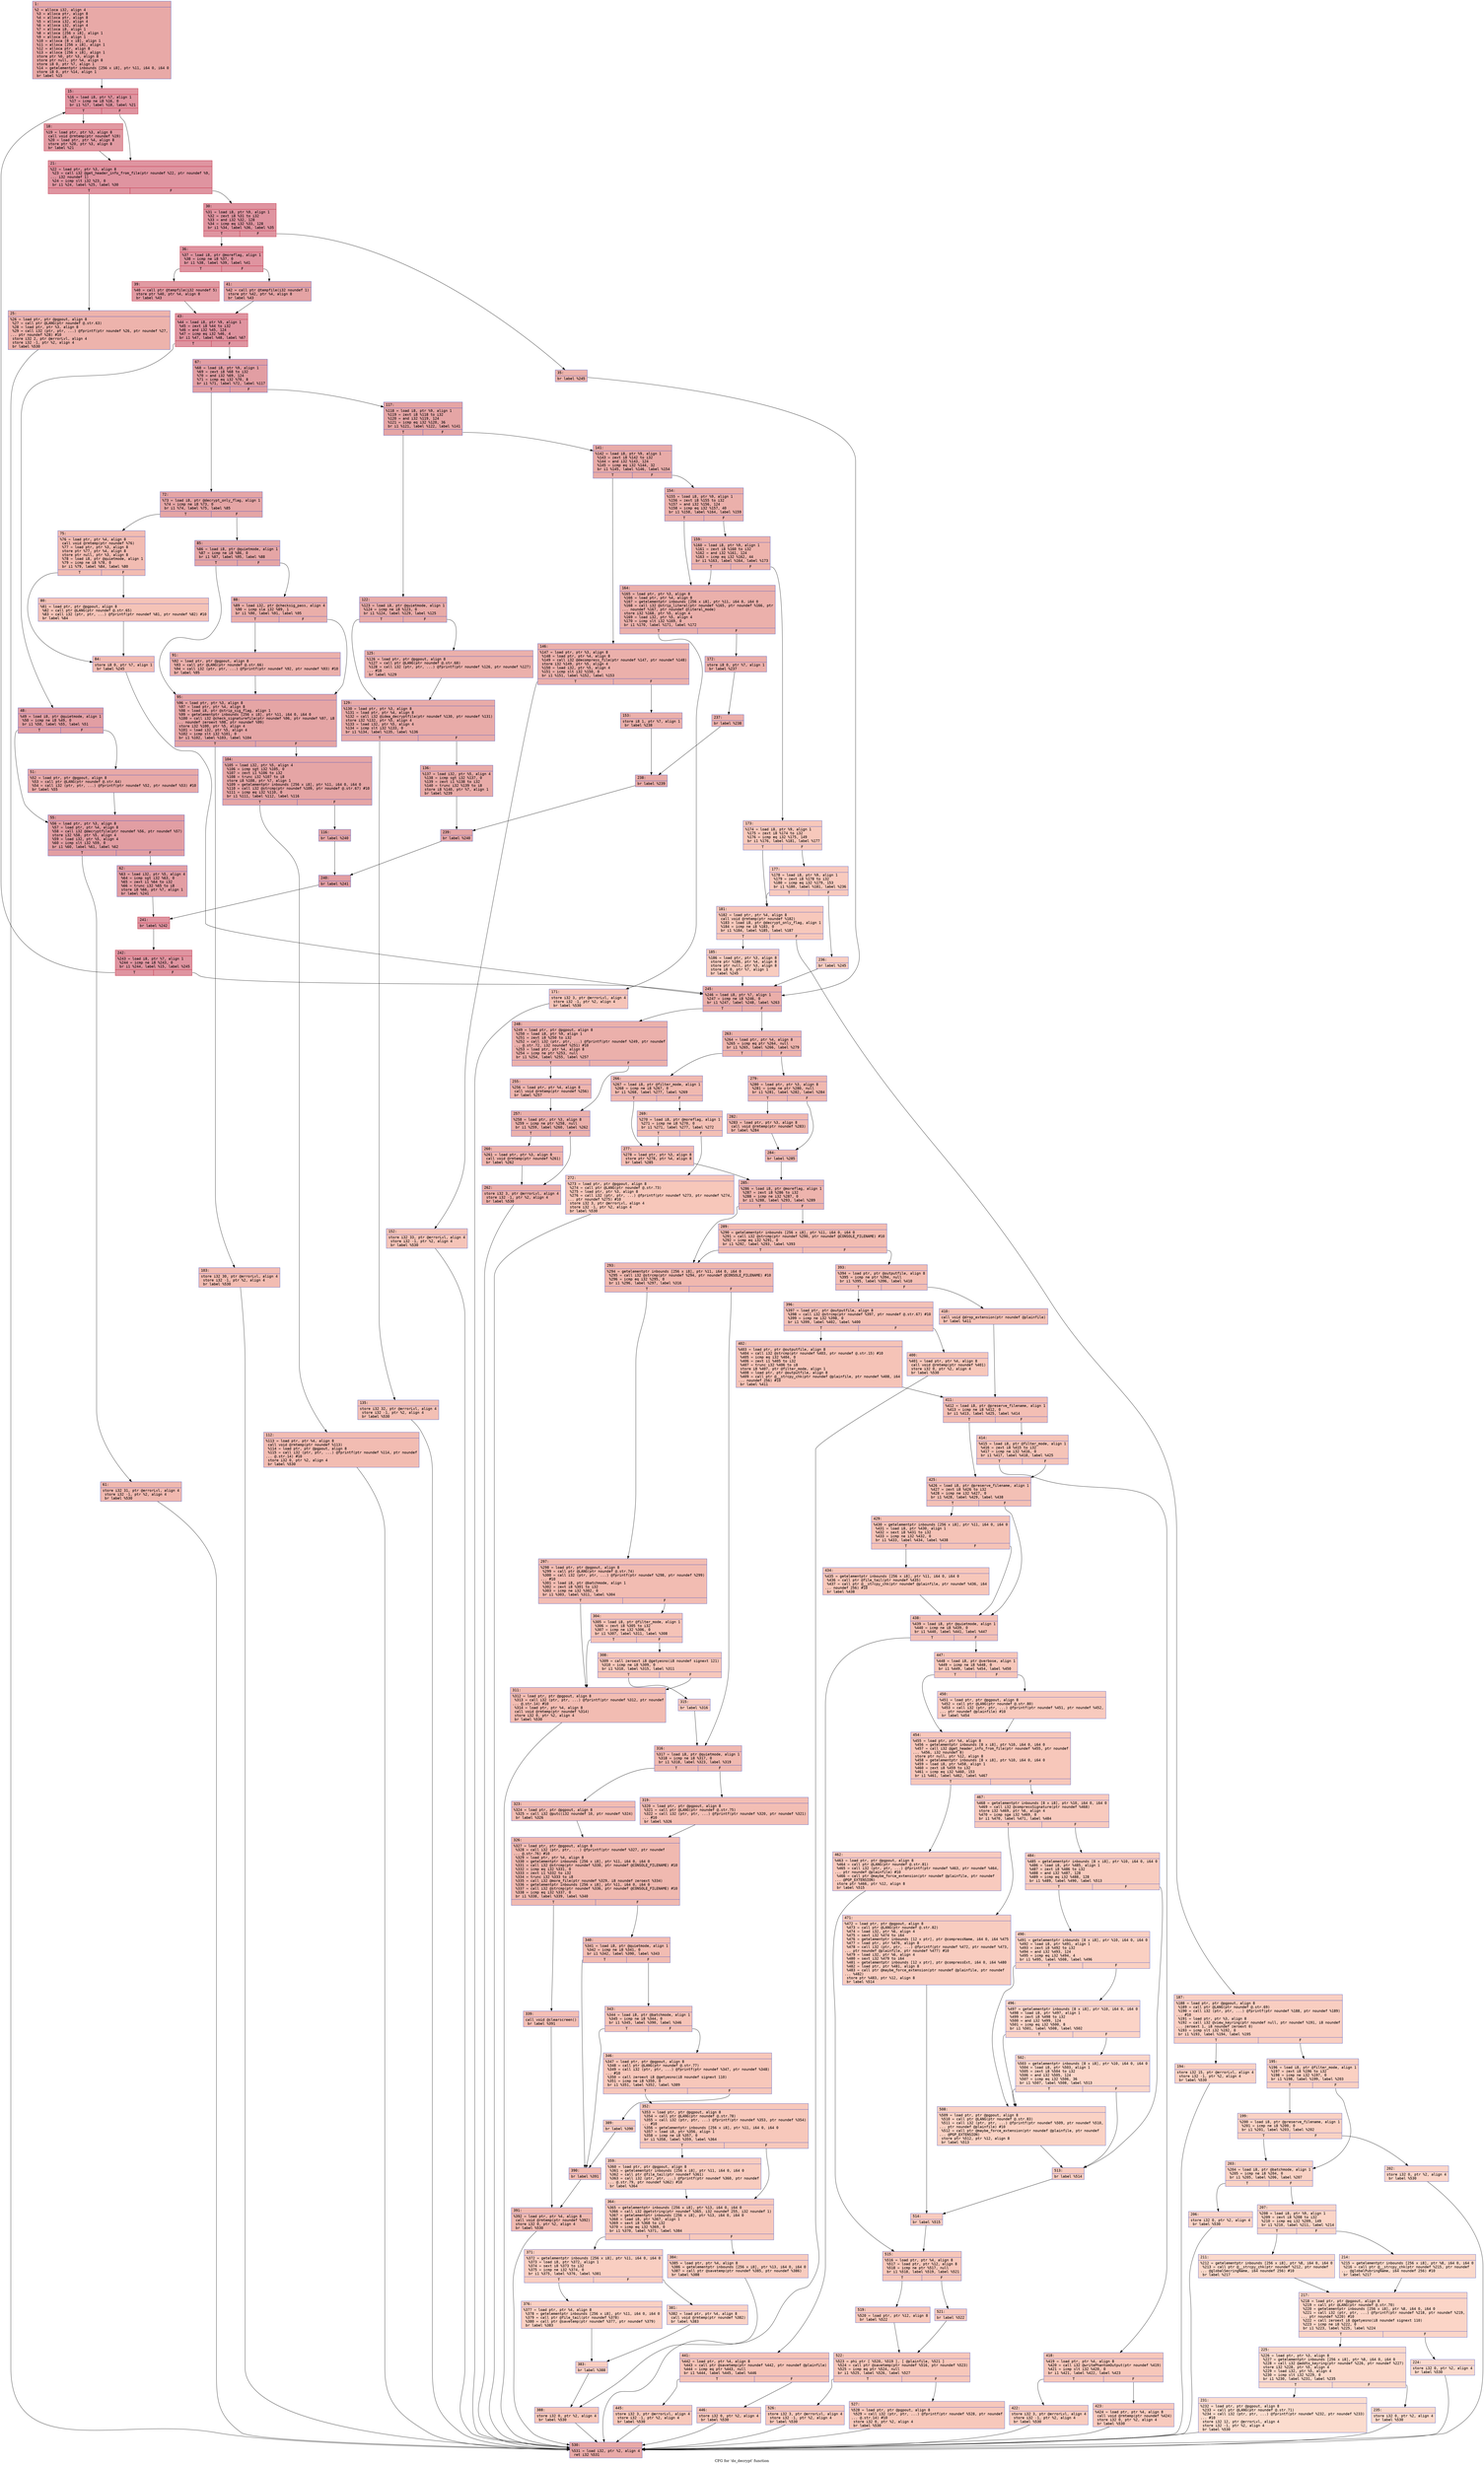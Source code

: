 digraph "CFG for 'do_decrypt' function" {
	label="CFG for 'do_decrypt' function";

	Node0x6000007a4910 [shape=record,color="#3d50c3ff", style=filled, fillcolor="#ca3b3770" fontname="Courier",label="{1:\l|  %2 = alloca i32, align 4\l  %3 = alloca ptr, align 8\l  %4 = alloca ptr, align 8\l  %5 = alloca i32, align 4\l  %6 = alloca i32, align 4\l  %7 = alloca i8, align 1\l  %8 = alloca [256 x i8], align 1\l  %9 = alloca i8, align 1\l  %10 = alloca [8 x i8], align 1\l  %11 = alloca [256 x i8], align 1\l  %12 = alloca ptr, align 8\l  %13 = alloca [256 x i8], align 1\l  store ptr %0, ptr %3, align 8\l  store ptr null, ptr %4, align 8\l  store i8 0, ptr %7, align 1\l  %14 = getelementptr inbounds [256 x i8], ptr %11, i64 0, i64 0\l  store i8 0, ptr %14, align 1\l  br label %15\l}"];
	Node0x6000007a4910 -> Node0x6000007a4960[tooltip="1 -> 15\nProbability 100.00%" ];
	Node0x6000007a4960 [shape=record,color="#b70d28ff", style=filled, fillcolor="#b70d2870" fontname="Courier",label="{15:\l|  %16 = load i8, ptr %7, align 1\l  %17 = icmp ne i8 %16, 0\l  br i1 %17, label %18, label %21\l|{<s0>T|<s1>F}}"];
	Node0x6000007a4960:s0 -> Node0x6000007a49b0[tooltip="15 -> 18\nProbability 62.50%" ];
	Node0x6000007a4960:s1 -> Node0x6000007a4a00[tooltip="15 -> 21\nProbability 37.50%" ];
	Node0x6000007a49b0 [shape=record,color="#b70d28ff", style=filled, fillcolor="#bb1b2c70" fontname="Courier",label="{18:\l|  %19 = load ptr, ptr %3, align 8\l  call void @rmtemp(ptr noundef %19)\l  %20 = load ptr, ptr %4, align 8\l  store ptr %20, ptr %3, align 8\l  br label %21\l}"];
	Node0x6000007a49b0 -> Node0x6000007a4a00[tooltip="18 -> 21\nProbability 100.00%" ];
	Node0x6000007a4a00 [shape=record,color="#b70d28ff", style=filled, fillcolor="#b70d2870" fontname="Courier",label="{21:\l|  %22 = load ptr, ptr %3, align 8\l  %23 = call i32 @get_header_info_from_file(ptr noundef %22, ptr noundef %9,\l... i32 noundef 1)\l  %24 = icmp slt i32 %23, 0\l  br i1 %24, label %25, label %30\l|{<s0>T|<s1>F}}"];
	Node0x6000007a4a00:s0 -> Node0x6000007a4a50[tooltip="21 -> 25\nProbability 3.12%" ];
	Node0x6000007a4a00:s1 -> Node0x6000007a4aa0[tooltip="21 -> 30\nProbability 96.88%" ];
	Node0x6000007a4a50 [shape=record,color="#3d50c3ff", style=filled, fillcolor="#d6524470" fontname="Courier",label="{25:\l|  %26 = load ptr, ptr @pgpout, align 8\l  %27 = call ptr @LANG(ptr noundef @.str.63)\l  %28 = load ptr, ptr %3, align 8\l  %29 = call i32 (ptr, ptr, ...) @fprintf(ptr noundef %26, ptr noundef %27,\l... ptr noundef %28) #10\l  store i32 2, ptr @errorLvl, align 4\l  store i32 -1, ptr %2, align 4\l  br label %530\l}"];
	Node0x6000007a4a50 -> Node0x6000007a7750[tooltip="25 -> 530\nProbability 100.00%" ];
	Node0x6000007a4aa0 [shape=record,color="#b70d28ff", style=filled, fillcolor="#b70d2870" fontname="Courier",label="{30:\l|  %31 = load i8, ptr %9, align 1\l  %32 = zext i8 %31 to i32\l  %33 = and i32 %32, 128\l  %34 = icmp eq i32 %33, 128\l  br i1 %34, label %36, label %35\l|{<s0>T|<s1>F}}"];
	Node0x6000007a4aa0:s0 -> Node0x6000007a4b40[tooltip="30 -> 36\nProbability 96.88%" ];
	Node0x6000007a4aa0:s1 -> Node0x6000007a4af0[tooltip="30 -> 35\nProbability 3.12%" ];
	Node0x6000007a4af0 [shape=record,color="#3d50c3ff", style=filled, fillcolor="#d6524470" fontname="Courier",label="{35:\l|  br label %245\l}"];
	Node0x6000007a4af0 -> Node0x6000007a5ef0[tooltip="35 -> 245\nProbability 100.00%" ];
	Node0x6000007a4b40 [shape=record,color="#b70d28ff", style=filled, fillcolor="#b70d2870" fontname="Courier",label="{36:\l|  %37 = load i8, ptr @moreflag, align 1\l  %38 = icmp ne i8 %37, 0\l  br i1 %38, label %39, label %41\l|{<s0>T|<s1>F}}"];
	Node0x6000007a4b40:s0 -> Node0x6000007a4b90[tooltip="36 -> 39\nProbability 62.50%" ];
	Node0x6000007a4b40:s1 -> Node0x6000007a4be0[tooltip="36 -> 41\nProbability 37.50%" ];
	Node0x6000007a4b90 [shape=record,color="#b70d28ff", style=filled, fillcolor="#bb1b2c70" fontname="Courier",label="{39:\l|  %40 = call ptr @tempfile(i32 noundef 5)\l  store ptr %40, ptr %4, align 8\l  br label %43\l}"];
	Node0x6000007a4b90 -> Node0x6000007a4c30[tooltip="39 -> 43\nProbability 100.00%" ];
	Node0x6000007a4be0 [shape=record,color="#3d50c3ff", style=filled, fillcolor="#c32e3170" fontname="Courier",label="{41:\l|  %42 = call ptr @tempfile(i32 noundef 1)\l  store ptr %42, ptr %4, align 8\l  br label %43\l}"];
	Node0x6000007a4be0 -> Node0x6000007a4c30[tooltip="41 -> 43\nProbability 100.00%" ];
	Node0x6000007a4c30 [shape=record,color="#b70d28ff", style=filled, fillcolor="#b70d2870" fontname="Courier",label="{43:\l|  %44 = load i8, ptr %9, align 1\l  %45 = zext i8 %44 to i32\l  %46 = and i32 %45, 124\l  %47 = icmp eq i32 %46, 4\l  br i1 %47, label %48, label %67\l|{<s0>T|<s1>F}}"];
	Node0x6000007a4c30:s0 -> Node0x6000007a4c80[tooltip="43 -> 48\nProbability 50.00%" ];
	Node0x6000007a4c30:s1 -> Node0x6000007a4e10[tooltip="43 -> 67\nProbability 50.00%" ];
	Node0x6000007a4c80 [shape=record,color="#3d50c3ff", style=filled, fillcolor="#be242e70" fontname="Courier",label="{48:\l|  %49 = load i8, ptr @quietmode, align 1\l  %50 = icmp ne i8 %49, 0\l  br i1 %50, label %55, label %51\l|{<s0>T|<s1>F}}"];
	Node0x6000007a4c80:s0 -> Node0x6000007a4d20[tooltip="48 -> 55\nProbability 62.50%" ];
	Node0x6000007a4c80:s1 -> Node0x6000007a4cd0[tooltip="48 -> 51\nProbability 37.50%" ];
	Node0x6000007a4cd0 [shape=record,color="#3d50c3ff", style=filled, fillcolor="#ca3b3770" fontname="Courier",label="{51:\l|  %52 = load ptr, ptr @pgpout, align 8\l  %53 = call ptr @LANG(ptr noundef @.str.64)\l  %54 = call i32 (ptr, ptr, ...) @fprintf(ptr noundef %52, ptr noundef %53) #10\l  br label %55\l}"];
	Node0x6000007a4cd0 -> Node0x6000007a4d20[tooltip="51 -> 55\nProbability 100.00%" ];
	Node0x6000007a4d20 [shape=record,color="#3d50c3ff", style=filled, fillcolor="#be242e70" fontname="Courier",label="{55:\l|  %56 = load ptr, ptr %3, align 8\l  %57 = load ptr, ptr %4, align 8\l  %58 = call i32 @decryptfile(ptr noundef %56, ptr noundef %57)\l  store i32 %58, ptr %5, align 4\l  %59 = load i32, ptr %5, align 4\l  %60 = icmp slt i32 %59, 0\l  br i1 %60, label %61, label %62\l|{<s0>T|<s1>F}}"];
	Node0x6000007a4d20:s0 -> Node0x6000007a4d70[tooltip="55 -> 61\nProbability 3.12%" ];
	Node0x6000007a4d20:s1 -> Node0x6000007a4dc0[tooltip="55 -> 62\nProbability 96.88%" ];
	Node0x6000007a4d70 [shape=record,color="#3d50c3ff", style=filled, fillcolor="#dc5d4a70" fontname="Courier",label="{61:\l|  store i32 31, ptr @errorLvl, align 4\l  store i32 -1, ptr %2, align 4\l  br label %530\l}"];
	Node0x6000007a4d70 -> Node0x6000007a7750[tooltip="61 -> 530\nProbability 100.00%" ];
	Node0x6000007a4dc0 [shape=record,color="#3d50c3ff", style=filled, fillcolor="#be242e70" fontname="Courier",label="{62:\l|  %63 = load i32, ptr %5, align 4\l  %64 = icmp sgt i32 %63, 0\l  %65 = zext i1 %64 to i32\l  %66 = trunc i32 %65 to i8\l  store i8 %66, ptr %7, align 1\l  br label %241\l}"];
	Node0x6000007a4dc0 -> Node0x6000007a5e50[tooltip="62 -> 241\nProbability 100.00%" ];
	Node0x6000007a4e10 [shape=record,color="#3d50c3ff", style=filled, fillcolor="#be242e70" fontname="Courier",label="{67:\l|  %68 = load i8, ptr %9, align 1\l  %69 = zext i8 %68 to i32\l  %70 = and i32 %69, 124\l  %71 = icmp eq i32 %70, 8\l  br i1 %71, label %72, label %117\l|{<s0>T|<s1>F}}"];
	Node0x6000007a4e10:s0 -> Node0x6000007a4e60[tooltip="67 -> 72\nProbability 50.00%" ];
	Node0x6000007a4e10:s1 -> Node0x6000007a5220[tooltip="67 -> 117\nProbability 50.00%" ];
	Node0x6000007a4e60 [shape=record,color="#3d50c3ff", style=filled, fillcolor="#c5333470" fontname="Courier",label="{72:\l|  %73 = load i8, ptr @decrypt_only_flag, align 1\l  %74 = icmp ne i8 %73, 0\l  br i1 %74, label %75, label %85\l|{<s0>T|<s1>F}}"];
	Node0x6000007a4e60:s0 -> Node0x6000007a4eb0[tooltip="72 -> 75\nProbability 3.12%" ];
	Node0x6000007a4e60:s1 -> Node0x6000007a4fa0[tooltip="72 -> 85\nProbability 96.88%" ];
	Node0x6000007a4eb0 [shape=record,color="#3d50c3ff", style=filled, fillcolor="#e1675170" fontname="Courier",label="{75:\l|  %76 = load ptr, ptr %4, align 8\l  call void @rmtemp(ptr noundef %76)\l  %77 = load ptr, ptr %3, align 8\l  store ptr %77, ptr %4, align 8\l  store ptr null, ptr %3, align 8\l  %78 = load i8, ptr @quietmode, align 1\l  %79 = icmp ne i8 %78, 0\l  br i1 %79, label %84, label %80\l|{<s0>T|<s1>F}}"];
	Node0x6000007a4eb0:s0 -> Node0x6000007a4f50[tooltip="75 -> 84\nProbability 62.50%" ];
	Node0x6000007a4eb0:s1 -> Node0x6000007a4f00[tooltip="75 -> 80\nProbability 37.50%" ];
	Node0x6000007a4f00 [shape=record,color="#3d50c3ff", style=filled, fillcolor="#e8765c70" fontname="Courier",label="{80:\l|  %81 = load ptr, ptr @pgpout, align 8\l  %82 = call ptr @LANG(ptr noundef @.str.65)\l  %83 = call i32 (ptr, ptr, ...) @fprintf(ptr noundef %81, ptr noundef %82) #10\l  br label %84\l}"];
	Node0x6000007a4f00 -> Node0x6000007a4f50[tooltip="80 -> 84\nProbability 100.00%" ];
	Node0x6000007a4f50 [shape=record,color="#3d50c3ff", style=filled, fillcolor="#e1675170" fontname="Courier",label="{84:\l|  store i8 0, ptr %7, align 1\l  br label %245\l}"];
	Node0x6000007a4f50 -> Node0x6000007a5ef0[tooltip="84 -> 245\nProbability 100.00%" ];
	Node0x6000007a4fa0 [shape=record,color="#3d50c3ff", style=filled, fillcolor="#c5333470" fontname="Courier",label="{85:\l|  %86 = load i8, ptr @quietmode, align 1\l  %87 = icmp ne i8 %86, 0\l  br i1 %87, label %95, label %88\l|{<s0>T|<s1>F}}"];
	Node0x6000007a4fa0:s0 -> Node0x6000007a5090[tooltip="85 -> 95\nProbability 62.50%" ];
	Node0x6000007a4fa0:s1 -> Node0x6000007a4ff0[tooltip="85 -> 88\nProbability 37.50%" ];
	Node0x6000007a4ff0 [shape=record,color="#3d50c3ff", style=filled, fillcolor="#d0473d70" fontname="Courier",label="{88:\l|  %89 = load i32, ptr @checksig_pass, align 4\l  %90 = icmp sle i32 %89, 1\l  br i1 %90, label %91, label %95\l|{<s0>T|<s1>F}}"];
	Node0x6000007a4ff0:s0 -> Node0x6000007a5040[tooltip="88 -> 91\nProbability 50.00%" ];
	Node0x6000007a4ff0:s1 -> Node0x6000007a5090[tooltip="88 -> 95\nProbability 50.00%" ];
	Node0x6000007a5040 [shape=record,color="#3d50c3ff", style=filled, fillcolor="#d24b4070" fontname="Courier",label="{91:\l|  %92 = load ptr, ptr @pgpout, align 8\l  %93 = call ptr @LANG(ptr noundef @.str.66)\l  %94 = call i32 (ptr, ptr, ...) @fprintf(ptr noundef %92, ptr noundef %93) #10\l  br label %95\l}"];
	Node0x6000007a5040 -> Node0x6000007a5090[tooltip="91 -> 95\nProbability 100.00%" ];
	Node0x6000007a5090 [shape=record,color="#3d50c3ff", style=filled, fillcolor="#c5333470" fontname="Courier",label="{95:\l|  %96 = load ptr, ptr %3, align 8\l  %97 = load ptr, ptr %4, align 8\l  %98 = load i8, ptr @strip_sig_flag, align 1\l  %99 = getelementptr inbounds [256 x i8], ptr %11, i64 0, i64 0\l  %100 = call i32 @check_signaturefile(ptr noundef %96, ptr noundef %97, i8\l... noundef zeroext %98, ptr noundef %99)\l  store i32 %100, ptr %5, align 4\l  %101 = load i32, ptr %5, align 4\l  %102 = icmp slt i32 %101, 0\l  br i1 %102, label %103, label %104\l|{<s0>T|<s1>F}}"];
	Node0x6000007a5090:s0 -> Node0x6000007a50e0[tooltip="95 -> 103\nProbability 3.12%" ];
	Node0x6000007a5090:s1 -> Node0x6000007a5130[tooltip="95 -> 104\nProbability 96.88%" ];
	Node0x6000007a50e0 [shape=record,color="#3d50c3ff", style=filled, fillcolor="#e1675170" fontname="Courier",label="{103:\l|  store i32 30, ptr @errorLvl, align 4\l  store i32 -1, ptr %2, align 4\l  br label %530\l}"];
	Node0x6000007a50e0 -> Node0x6000007a7750[tooltip="103 -> 530\nProbability 100.00%" ];
	Node0x6000007a5130 [shape=record,color="#3d50c3ff", style=filled, fillcolor="#c5333470" fontname="Courier",label="{104:\l|  %105 = load i32, ptr %5, align 4\l  %106 = icmp sgt i32 %105, 0\l  %107 = zext i1 %106 to i32\l  %108 = trunc i32 %107 to i8\l  store i8 %108, ptr %7, align 1\l  %109 = getelementptr inbounds [256 x i8], ptr %11, i64 0, i64 0\l  %110 = call i32 @strcmp(ptr noundef %109, ptr noundef @.str.67) #10\l  %111 = icmp eq i32 %110, 0\l  br i1 %111, label %112, label %116\l|{<s0>T|<s1>F}}"];
	Node0x6000007a5130:s0 -> Node0x6000007a5180[tooltip="104 -> 112\nProbability 3.12%" ];
	Node0x6000007a5130:s1 -> Node0x6000007a51d0[tooltip="104 -> 116\nProbability 96.88%" ];
	Node0x6000007a5180 [shape=record,color="#3d50c3ff", style=filled, fillcolor="#e1675170" fontname="Courier",label="{112:\l|  %113 = load ptr, ptr %4, align 8\l  call void @rmtemp(ptr noundef %113)\l  %114 = load ptr, ptr @pgpout, align 8\l  %115 = call i32 (ptr, ptr, ...) @fprintf(ptr noundef %114, ptr noundef\l... @.str.14) #10\l  store i32 0, ptr %2, align 4\l  br label %530\l}"];
	Node0x6000007a5180 -> Node0x6000007a7750[tooltip="112 -> 530\nProbability 100.00%" ];
	Node0x6000007a51d0 [shape=record,color="#3d50c3ff", style=filled, fillcolor="#c5333470" fontname="Courier",label="{116:\l|  br label %240\l}"];
	Node0x6000007a51d0 -> Node0x6000007a5e00[tooltip="116 -> 240\nProbability 100.00%" ];
	Node0x6000007a5220 [shape=record,color="#3d50c3ff", style=filled, fillcolor="#c5333470" fontname="Courier",label="{117:\l|  %118 = load i8, ptr %9, align 1\l  %119 = zext i8 %118 to i32\l  %120 = and i32 %119, 124\l  %121 = icmp eq i32 %120, 36\l  br i1 %121, label %122, label %141\l|{<s0>T|<s1>F}}"];
	Node0x6000007a5220:s0 -> Node0x6000007a5270[tooltip="117 -> 122\nProbability 50.00%" ];
	Node0x6000007a5220:s1 -> Node0x6000007a5400[tooltip="117 -> 141\nProbability 50.00%" ];
	Node0x6000007a5270 [shape=record,color="#3d50c3ff", style=filled, fillcolor="#cc403a70" fontname="Courier",label="{122:\l|  %123 = load i8, ptr @quietmode, align 1\l  %124 = icmp ne i8 %123, 0\l  br i1 %124, label %129, label %125\l|{<s0>T|<s1>F}}"];
	Node0x6000007a5270:s0 -> Node0x6000007a5310[tooltip="122 -> 129\nProbability 62.50%" ];
	Node0x6000007a5270:s1 -> Node0x6000007a52c0[tooltip="122 -> 125\nProbability 37.50%" ];
	Node0x6000007a52c0 [shape=record,color="#3d50c3ff", style=filled, fillcolor="#d24b4070" fontname="Courier",label="{125:\l|  %126 = load ptr, ptr @pgpout, align 8\l  %127 = call ptr @LANG(ptr noundef @.str.68)\l  %128 = call i32 (ptr, ptr, ...) @fprintf(ptr noundef %126, ptr noundef %127)\l... #10\l  br label %129\l}"];
	Node0x6000007a52c0 -> Node0x6000007a5310[tooltip="125 -> 129\nProbability 100.00%" ];
	Node0x6000007a5310 [shape=record,color="#3d50c3ff", style=filled, fillcolor="#cc403a70" fontname="Courier",label="{129:\l|  %130 = load ptr, ptr %3, align 8\l  %131 = load ptr, ptr %4, align 8\l  %132 = call i32 @idea_decryptfile(ptr noundef %130, ptr noundef %131)\l  store i32 %132, ptr %5, align 4\l  %133 = load i32, ptr %5, align 4\l  %134 = icmp slt i32 %133, 0\l  br i1 %134, label %135, label %136\l|{<s0>T|<s1>F}}"];
	Node0x6000007a5310:s0 -> Node0x6000007a5360[tooltip="129 -> 135\nProbability 3.12%" ];
	Node0x6000007a5310:s1 -> Node0x6000007a53b0[tooltip="129 -> 136\nProbability 96.88%" ];
	Node0x6000007a5360 [shape=record,color="#3d50c3ff", style=filled, fillcolor="#e5705870" fontname="Courier",label="{135:\l|  store i32 32, ptr @errorLvl, align 4\l  store i32 -1, ptr %2, align 4\l  br label %530\l}"];
	Node0x6000007a5360 -> Node0x6000007a7750[tooltip="135 -> 530\nProbability 100.00%" ];
	Node0x6000007a53b0 [shape=record,color="#3d50c3ff", style=filled, fillcolor="#cc403a70" fontname="Courier",label="{136:\l|  %137 = load i32, ptr %5, align 4\l  %138 = icmp sgt i32 %137, 0\l  %139 = zext i1 %138 to i32\l  %140 = trunc i32 %139 to i8\l  store i8 %140, ptr %7, align 1\l  br label %239\l}"];
	Node0x6000007a53b0 -> Node0x6000007a5db0[tooltip="136 -> 239\nProbability 100.00%" ];
	Node0x6000007a5400 [shape=record,color="#3d50c3ff", style=filled, fillcolor="#cc403a70" fontname="Courier",label="{141:\l|  %142 = load i8, ptr %9, align 1\l  %143 = zext i8 %142 to i32\l  %144 = and i32 %143, 124\l  %145 = icmp eq i32 %144, 32\l  br i1 %145, label %146, label %154\l|{<s0>T|<s1>F}}"];
	Node0x6000007a5400:s0 -> Node0x6000007a5450[tooltip="141 -> 146\nProbability 50.00%" ];
	Node0x6000007a5400:s1 -> Node0x6000007a5540[tooltip="141 -> 154\nProbability 50.00%" ];
	Node0x6000007a5450 [shape=record,color="#3d50c3ff", style=filled, fillcolor="#d24b4070" fontname="Courier",label="{146:\l|  %147 = load ptr, ptr %3, align 8\l  %148 = load ptr, ptr %4, align 8\l  %149 = call i32 @decompress_file(ptr noundef %147, ptr noundef %148)\l  store i32 %149, ptr %5, align 4\l  %150 = load i32, ptr %5, align 4\l  %151 = icmp slt i32 %150, 0\l  br i1 %151, label %152, label %153\l|{<s0>T|<s1>F}}"];
	Node0x6000007a5450:s0 -> Node0x6000007a54a0[tooltip="146 -> 152\nProbability 3.12%" ];
	Node0x6000007a5450:s1 -> Node0x6000007a54f0[tooltip="146 -> 153\nProbability 96.88%" ];
	Node0x6000007a54a0 [shape=record,color="#3d50c3ff", style=filled, fillcolor="#e97a5f70" fontname="Courier",label="{152:\l|  store i32 33, ptr @errorLvl, align 4\l  store i32 -1, ptr %2, align 4\l  br label %530\l}"];
	Node0x6000007a54a0 -> Node0x6000007a7750[tooltip="152 -> 530\nProbability 100.00%" ];
	Node0x6000007a54f0 [shape=record,color="#3d50c3ff", style=filled, fillcolor="#d24b4070" fontname="Courier",label="{153:\l|  store i8 1, ptr %7, align 1\l  br label %238\l}"];
	Node0x6000007a54f0 -> Node0x6000007a5d60[tooltip="153 -> 238\nProbability 100.00%" ];
	Node0x6000007a5540 [shape=record,color="#3d50c3ff", style=filled, fillcolor="#d24b4070" fontname="Courier",label="{154:\l|  %155 = load i8, ptr %9, align 1\l  %156 = zext i8 %155 to i32\l  %157 = and i32 %156, 124\l  %158 = icmp eq i32 %157, 40\l  br i1 %158, label %164, label %159\l|{<s0>T|<s1>F}}"];
	Node0x6000007a5540:s0 -> Node0x6000007a55e0[tooltip="154 -> 164\nProbability 50.00%" ];
	Node0x6000007a5540:s1 -> Node0x6000007a5590[tooltip="154 -> 159\nProbability 50.00%" ];
	Node0x6000007a5590 [shape=record,color="#3d50c3ff", style=filled, fillcolor="#d6524470" fontname="Courier",label="{159:\l|  %160 = load i8, ptr %9, align 1\l  %161 = zext i8 %160 to i32\l  %162 = and i32 %161, 124\l  %163 = icmp eq i32 %162, 44\l  br i1 %163, label %164, label %173\l|{<s0>T|<s1>F}}"];
	Node0x6000007a5590:s0 -> Node0x6000007a55e0[tooltip="159 -> 164\nProbability 96.88%" ];
	Node0x6000007a5590:s1 -> Node0x6000007a56d0[tooltip="159 -> 173\nProbability 3.12%" ];
	Node0x6000007a55e0 [shape=record,color="#3d50c3ff", style=filled, fillcolor="#d24b4070" fontname="Courier",label="{164:\l|  %165 = load ptr, ptr %3, align 8\l  %166 = load ptr, ptr %4, align 8\l  %167 = getelementptr inbounds [256 x i8], ptr %11, i64 0, i64 0\l  %168 = call i32 @strip_literal(ptr noundef %165, ptr noundef %166, ptr\l... noundef %167, ptr noundef @literal_mode)\l  store i32 %168, ptr %5, align 4\l  %169 = load i32, ptr %5, align 4\l  %170 = icmp slt i32 %169, 0\l  br i1 %170, label %171, label %172\l|{<s0>T|<s1>F}}"];
	Node0x6000007a55e0:s0 -> Node0x6000007a5630[tooltip="164 -> 171\nProbability 3.12%" ];
	Node0x6000007a55e0:s1 -> Node0x6000007a5680[tooltip="164 -> 172\nProbability 96.88%" ];
	Node0x6000007a5630 [shape=record,color="#3d50c3ff", style=filled, fillcolor="#e97a5f70" fontname="Courier",label="{171:\l|  store i32 3, ptr @errorLvl, align 4\l  store i32 -1, ptr %2, align 4\l  br label %530\l}"];
	Node0x6000007a5630 -> Node0x6000007a7750[tooltip="171 -> 530\nProbability 100.00%" ];
	Node0x6000007a5680 [shape=record,color="#3d50c3ff", style=filled, fillcolor="#d24b4070" fontname="Courier",label="{172:\l|  store i8 0, ptr %7, align 1\l  br label %237\l}"];
	Node0x6000007a5680 -> Node0x6000007a5d10[tooltip="172 -> 237\nProbability 100.00%" ];
	Node0x6000007a56d0 [shape=record,color="#3d50c3ff", style=filled, fillcolor="#ed836670" fontname="Courier",label="{173:\l|  %174 = load i8, ptr %9, align 1\l  %175 = zext i8 %174 to i32\l  %176 = icmp eq i32 %175, 149\l  br i1 %176, label %181, label %177\l|{<s0>T|<s1>F}}"];
	Node0x6000007a56d0:s0 -> Node0x6000007a5770[tooltip="173 -> 181\nProbability 50.00%" ];
	Node0x6000007a56d0:s1 -> Node0x6000007a5720[tooltip="173 -> 177\nProbability 50.00%" ];
	Node0x6000007a5720 [shape=record,color="#3d50c3ff", style=filled, fillcolor="#ef886b70" fontname="Courier",label="{177:\l|  %178 = load i8, ptr %9, align 1\l  %179 = zext i8 %178 to i32\l  %180 = icmp eq i32 %179, 153\l  br i1 %180, label %181, label %236\l|{<s0>T|<s1>F}}"];
	Node0x6000007a5720:s0 -> Node0x6000007a5770[tooltip="177 -> 181\nProbability 50.00%" ];
	Node0x6000007a5720:s1 -> Node0x6000007a5cc0[tooltip="177 -> 236\nProbability 50.00%" ];
	Node0x6000007a5770 [shape=record,color="#3d50c3ff", style=filled, fillcolor="#ed836670" fontname="Courier",label="{181:\l|  %182 = load ptr, ptr %4, align 8\l  call void @rmtemp(ptr noundef %182)\l  %183 = load i8, ptr @decrypt_only_flag, align 1\l  %184 = icmp ne i8 %183, 0\l  br i1 %184, label %185, label %187\l|{<s0>T|<s1>F}}"];
	Node0x6000007a5770:s0 -> Node0x6000007a57c0[tooltip="181 -> 185\nProbability 62.50%" ];
	Node0x6000007a5770:s1 -> Node0x6000007a5810[tooltip="181 -> 187\nProbability 37.50%" ];
	Node0x6000007a57c0 [shape=record,color="#3d50c3ff", style=filled, fillcolor="#f08b6e70" fontname="Courier",label="{185:\l|  %186 = load ptr, ptr %3, align 8\l  store ptr %186, ptr %4, align 8\l  store ptr null, ptr %3, align 8\l  store i8 0, ptr %7, align 1\l  br label %245\l}"];
	Node0x6000007a57c0 -> Node0x6000007a5ef0[tooltip="185 -> 245\nProbability 100.00%" ];
	Node0x6000007a5810 [shape=record,color="#3d50c3ff", style=filled, fillcolor="#f2907270" fontname="Courier",label="{187:\l|  %188 = load ptr, ptr @pgpout, align 8\l  %189 = call ptr @LANG(ptr noundef @.str.69)\l  %190 = call i32 (ptr, ptr, ...) @fprintf(ptr noundef %188, ptr noundef %189)\l... #10\l  %191 = load ptr, ptr %3, align 8\l  %192 = call i32 @view_keyring(ptr noundef null, ptr noundef %191, i8 noundef\l... zeroext 1, i8 noundef zeroext 0)\l  %193 = icmp slt i32 %192, 0\l  br i1 %193, label %194, label %195\l|{<s0>T|<s1>F}}"];
	Node0x6000007a5810:s0 -> Node0x6000007a5860[tooltip="187 -> 194\nProbability 37.50%" ];
	Node0x6000007a5810:s1 -> Node0x6000007a58b0[tooltip="187 -> 195\nProbability 62.50%" ];
	Node0x6000007a5860 [shape=record,color="#3d50c3ff", style=filled, fillcolor="#f4987a70" fontname="Courier",label="{194:\l|  store i32 15, ptr @errorLvl, align 4\l  store i32 -1, ptr %2, align 4\l  br label %530\l}"];
	Node0x6000007a5860 -> Node0x6000007a7750[tooltip="194 -> 530\nProbability 100.00%" ];
	Node0x6000007a58b0 [shape=record,color="#3d50c3ff", style=filled, fillcolor="#f3947570" fontname="Courier",label="{195:\l|  %196 = load i8, ptr @filter_mode, align 1\l  %197 = zext i8 %196 to i32\l  %198 = icmp ne i32 %197, 0\l  br i1 %198, label %199, label %203\l|{<s0>T|<s1>F}}"];
	Node0x6000007a58b0:s0 -> Node0x6000007a5900[tooltip="195 -> 199\nProbability 62.50%" ];
	Node0x6000007a58b0:s1 -> Node0x6000007a59a0[tooltip="195 -> 203\nProbability 37.50%" ];
	Node0x6000007a5900 [shape=record,color="#3d50c3ff", style=filled, fillcolor="#f4987a70" fontname="Courier",label="{199:\l|  %200 = load i8, ptr @preserve_filename, align 1\l  %201 = icmp ne i8 %200, 0\l  br i1 %201, label %203, label %202\l|{<s0>T|<s1>F}}"];
	Node0x6000007a5900:s0 -> Node0x6000007a59a0[tooltip="199 -> 203\nProbability 62.50%" ];
	Node0x6000007a5900:s1 -> Node0x6000007a5950[tooltip="199 -> 202\nProbability 37.50%" ];
	Node0x6000007a5950 [shape=record,color="#3d50c3ff", style=filled, fillcolor="#f6a38570" fontname="Courier",label="{202:\l|  store i32 0, ptr %2, align 4\l  br label %530\l}"];
	Node0x6000007a5950 -> Node0x6000007a7750[tooltip="202 -> 530\nProbability 100.00%" ];
	Node0x6000007a59a0 [shape=record,color="#3d50c3ff", style=filled, fillcolor="#f4987a70" fontname="Courier",label="{203:\l|  %204 = load i8, ptr @batchmode, align 1\l  %205 = icmp ne i8 %204, 0\l  br i1 %205, label %206, label %207\l|{<s0>T|<s1>F}}"];
	Node0x6000007a59a0:s0 -> Node0x6000007a59f0[tooltip="203 -> 206\nProbability 62.50%" ];
	Node0x6000007a59a0:s1 -> Node0x6000007a5a40[tooltip="203 -> 207\nProbability 37.50%" ];
	Node0x6000007a59f0 [shape=record,color="#3d50c3ff", style=filled, fillcolor="#f59c7d70" fontname="Courier",label="{206:\l|  store i32 0, ptr %2, align 4\l  br label %530\l}"];
	Node0x6000007a59f0 -> Node0x6000007a7750[tooltip="206 -> 530\nProbability 100.00%" ];
	Node0x6000007a5a40 [shape=record,color="#3d50c3ff", style=filled, fillcolor="#f5a08170" fontname="Courier",label="{207:\l|  %208 = load i8, ptr %9, align 1\l  %209 = zext i8 %208 to i32\l  %210 = icmp eq i32 %209, 149\l  br i1 %210, label %211, label %214\l|{<s0>T|<s1>F}}"];
	Node0x6000007a5a40:s0 -> Node0x6000007a5a90[tooltip="207 -> 211\nProbability 50.00%" ];
	Node0x6000007a5a40:s1 -> Node0x6000007a5ae0[tooltip="207 -> 214\nProbability 50.00%" ];
	Node0x6000007a5a90 [shape=record,color="#3d50c3ff", style=filled, fillcolor="#f7a88970" fontname="Courier",label="{211:\l|  %212 = getelementptr inbounds [256 x i8], ptr %8, i64 0, i64 0\l  %213 = call ptr @__strcpy_chk(ptr noundef %212, ptr noundef\l... @globalSecringName, i64 noundef 256) #10\l  br label %217\l}"];
	Node0x6000007a5a90 -> Node0x6000007a5b30[tooltip="211 -> 217\nProbability 100.00%" ];
	Node0x6000007a5ae0 [shape=record,color="#3d50c3ff", style=filled, fillcolor="#f7a88970" fontname="Courier",label="{214:\l|  %215 = getelementptr inbounds [256 x i8], ptr %8, i64 0, i64 0\l  %216 = call ptr @__strcpy_chk(ptr noundef %215, ptr noundef\l... @globalPubringName, i64 noundef 256) #10\l  br label %217\l}"];
	Node0x6000007a5ae0 -> Node0x6000007a5b30[tooltip="214 -> 217\nProbability 100.00%" ];
	Node0x6000007a5b30 [shape=record,color="#3d50c3ff", style=filled, fillcolor="#f5a08170" fontname="Courier",label="{217:\l|  %218 = load ptr, ptr @pgpout, align 8\l  %219 = call ptr @LANG(ptr noundef @.str.70)\l  %220 = getelementptr inbounds [256 x i8], ptr %8, i64 0, i64 0\l  %221 = call i32 (ptr, ptr, ...) @fprintf(ptr noundef %218, ptr noundef %219,\l... ptr noundef %220) #10\l  %222 = call zeroext i8 @getyesno(i8 noundef signext 110)\l  %223 = icmp ne i8 %222, 0\l  br i1 %223, label %225, label %224\l|{<s0>T|<s1>F}}"];
	Node0x6000007a5b30:s0 -> Node0x6000007a5bd0[tooltip="217 -> 225\nProbability 62.50%" ];
	Node0x6000007a5b30:s1 -> Node0x6000007a5b80[tooltip="217 -> 224\nProbability 37.50%" ];
	Node0x6000007a5b80 [shape=record,color="#3d50c3ff", style=filled, fillcolor="#f7ac8e70" fontname="Courier",label="{224:\l|  store i32 0, ptr %2, align 4\l  br label %530\l}"];
	Node0x6000007a5b80 -> Node0x6000007a7750[tooltip="224 -> 530\nProbability 100.00%" ];
	Node0x6000007a5bd0 [shape=record,color="#3d50c3ff", style=filled, fillcolor="#f7a88970" fontname="Courier",label="{225:\l|  %226 = load ptr, ptr %3, align 8\l  %227 = getelementptr inbounds [256 x i8], ptr %8, i64 0, i64 0\l  %228 = call i32 @addto_keyring(ptr noundef %226, ptr noundef %227)\l  store i32 %228, ptr %5, align 4\l  %229 = load i32, ptr %5, align 4\l  %230 = icmp slt i32 %229, 0\l  br i1 %230, label %231, label %235\l|{<s0>T|<s1>F}}"];
	Node0x6000007a5bd0:s0 -> Node0x6000007a5c20[tooltip="225 -> 231\nProbability 37.50%" ];
	Node0x6000007a5bd0:s1 -> Node0x6000007a5c70[tooltip="225 -> 235\nProbability 62.50%" ];
	Node0x6000007a5c20 [shape=record,color="#3d50c3ff", style=filled, fillcolor="#f7af9170" fontname="Courier",label="{231:\l|  %232 = load ptr, ptr @pgpout, align 8\l  %233 = call ptr @LANG(ptr noundef @.str.71)\l  %234 = call i32 (ptr, ptr, ...) @fprintf(ptr noundef %232, ptr noundef %233)\l... #10\l  store i32 12, ptr @errorLvl, align 4\l  store i32 -1, ptr %2, align 4\l  br label %530\l}"];
	Node0x6000007a5c20 -> Node0x6000007a7750[tooltip="231 -> 530\nProbability 100.00%" ];
	Node0x6000007a5c70 [shape=record,color="#3d50c3ff", style=filled, fillcolor="#f7ac8e70" fontname="Courier",label="{235:\l|  store i32 0, ptr %2, align 4\l  br label %530\l}"];
	Node0x6000007a5c70 -> Node0x6000007a7750[tooltip="235 -> 530\nProbability 100.00%" ];
	Node0x6000007a5cc0 [shape=record,color="#3d50c3ff", style=filled, fillcolor="#f2907270" fontname="Courier",label="{236:\l|  br label %245\l}"];
	Node0x6000007a5cc0 -> Node0x6000007a5ef0[tooltip="236 -> 245\nProbability 100.00%" ];
	Node0x6000007a5d10 [shape=record,color="#3d50c3ff", style=filled, fillcolor="#d24b4070" fontname="Courier",label="{237:\l|  br label %238\l}"];
	Node0x6000007a5d10 -> Node0x6000007a5d60[tooltip="237 -> 238\nProbability 100.00%" ];
	Node0x6000007a5d60 [shape=record,color="#3d50c3ff", style=filled, fillcolor="#cc403a70" fontname="Courier",label="{238:\l|  br label %239\l}"];
	Node0x6000007a5d60 -> Node0x6000007a5db0[tooltip="238 -> 239\nProbability 100.00%" ];
	Node0x6000007a5db0 [shape=record,color="#3d50c3ff", style=filled, fillcolor="#c5333470" fontname="Courier",label="{239:\l|  br label %240\l}"];
	Node0x6000007a5db0 -> Node0x6000007a5e00[tooltip="239 -> 240\nProbability 100.00%" ];
	Node0x6000007a5e00 [shape=record,color="#3d50c3ff", style=filled, fillcolor="#be242e70" fontname="Courier",label="{240:\l|  br label %241\l}"];
	Node0x6000007a5e00 -> Node0x6000007a5e50[tooltip="240 -> 241\nProbability 100.00%" ];
	Node0x6000007a5e50 [shape=record,color="#b70d28ff", style=filled, fillcolor="#b70d2870" fontname="Courier",label="{241:\l|  br label %242\l}"];
	Node0x6000007a5e50 -> Node0x6000007a5ea0[tooltip="241 -> 242\nProbability 100.00%" ];
	Node0x6000007a5ea0 [shape=record,color="#b70d28ff", style=filled, fillcolor="#b70d2870" fontname="Courier",label="{242:\l|  %243 = load i8, ptr %7, align 1\l  %244 = icmp ne i8 %243, 0\l  br i1 %244, label %15, label %245\l|{<s0>T|<s1>F}}"];
	Node0x6000007a5ea0:s0 -> Node0x6000007a4960[tooltip="242 -> 15\nProbability 96.88%" ];
	Node0x6000007a5ea0:s1 -> Node0x6000007a5ef0[tooltip="242 -> 245\nProbability 3.12%" ];
	Node0x6000007a5ef0 [shape=record,color="#3d50c3ff", style=filled, fillcolor="#d0473d70" fontname="Courier",label="{245:\l|  %246 = load i8, ptr %7, align 1\l  %247 = icmp ne i8 %246, 0\l  br i1 %247, label %248, label %263\l|{<s0>T|<s1>F}}"];
	Node0x6000007a5ef0:s0 -> Node0x6000007a5f40[tooltip="245 -> 248\nProbability 62.50%" ];
	Node0x6000007a5ef0:s1 -> Node0x6000007a60d0[tooltip="245 -> 263\nProbability 37.50%" ];
	Node0x6000007a5f40 [shape=record,color="#3d50c3ff", style=filled, fillcolor="#d24b4070" fontname="Courier",label="{248:\l|  %249 = load ptr, ptr @pgpout, align 8\l  %250 = load i8, ptr %9, align 1\l  %251 = zext i8 %250 to i32\l  %252 = call i32 (ptr, ptr, ...) @fprintf(ptr noundef %249, ptr noundef\l... @.str.72, i32 noundef %251) #10\l  %253 = load ptr, ptr %4, align 8\l  %254 = icmp ne ptr %253, null\l  br i1 %254, label %255, label %257\l|{<s0>T|<s1>F}}"];
	Node0x6000007a5f40:s0 -> Node0x6000007a5f90[tooltip="248 -> 255\nProbability 62.50%" ];
	Node0x6000007a5f40:s1 -> Node0x6000007a5fe0[tooltip="248 -> 257\nProbability 37.50%" ];
	Node0x6000007a5f90 [shape=record,color="#3d50c3ff", style=filled, fillcolor="#d8564670" fontname="Courier",label="{255:\l|  %256 = load ptr, ptr %4, align 8\l  call void @rmtemp(ptr noundef %256)\l  br label %257\l}"];
	Node0x6000007a5f90 -> Node0x6000007a5fe0[tooltip="255 -> 257\nProbability 100.00%" ];
	Node0x6000007a5fe0 [shape=record,color="#3d50c3ff", style=filled, fillcolor="#d24b4070" fontname="Courier",label="{257:\l|  %258 = load ptr, ptr %3, align 8\l  %259 = icmp ne ptr %258, null\l  br i1 %259, label %260, label %262\l|{<s0>T|<s1>F}}"];
	Node0x6000007a5fe0:s0 -> Node0x6000007a6030[tooltip="257 -> 260\nProbability 62.50%" ];
	Node0x6000007a5fe0:s1 -> Node0x6000007a6080[tooltip="257 -> 262\nProbability 37.50%" ];
	Node0x6000007a6030 [shape=record,color="#3d50c3ff", style=filled, fillcolor="#d8564670" fontname="Courier",label="{260:\l|  %261 = load ptr, ptr %3, align 8\l  call void @rmtemp(ptr noundef %261)\l  br label %262\l}"];
	Node0x6000007a6030 -> Node0x6000007a6080[tooltip="260 -> 262\nProbability 100.00%" ];
	Node0x6000007a6080 [shape=record,color="#3d50c3ff", style=filled, fillcolor="#d24b4070" fontname="Courier",label="{262:\l|  store i32 3, ptr @errorLvl, align 4\l  store i32 -1, ptr %2, align 4\l  br label %530\l}"];
	Node0x6000007a6080 -> Node0x6000007a7750[tooltip="262 -> 530\nProbability 100.00%" ];
	Node0x6000007a60d0 [shape=record,color="#3d50c3ff", style=filled, fillcolor="#d8564670" fontname="Courier",label="{263:\l|  %264 = load ptr, ptr %4, align 8\l  %265 = icmp eq ptr %264, null\l  br i1 %265, label %266, label %279\l|{<s0>T|<s1>F}}"];
	Node0x6000007a60d0:s0 -> Node0x6000007a6120[tooltip="263 -> 266\nProbability 37.50%" ];
	Node0x6000007a60d0:s1 -> Node0x6000007a6260[tooltip="263 -> 279\nProbability 62.50%" ];
	Node0x6000007a6120 [shape=record,color="#3d50c3ff", style=filled, fillcolor="#de614d70" fontname="Courier",label="{266:\l|  %267 = load i8, ptr @filter_mode, align 1\l  %268 = icmp ne i8 %267, 0\l  br i1 %268, label %277, label %269\l|{<s0>T|<s1>F}}"];
	Node0x6000007a6120:s0 -> Node0x6000007a6210[tooltip="266 -> 277\nProbability 62.50%" ];
	Node0x6000007a6120:s1 -> Node0x6000007a6170[tooltip="266 -> 269\nProbability 37.50%" ];
	Node0x6000007a6170 [shape=record,color="#3d50c3ff", style=filled, fillcolor="#e5705870" fontname="Courier",label="{269:\l|  %270 = load i8, ptr @moreflag, align 1\l  %271 = icmp ne i8 %270, 0\l  br i1 %271, label %277, label %272\l|{<s0>T|<s1>F}}"];
	Node0x6000007a6170:s0 -> Node0x6000007a6210[tooltip="269 -> 277\nProbability 62.50%" ];
	Node0x6000007a6170:s1 -> Node0x6000007a61c0[tooltip="269 -> 272\nProbability 37.50%" ];
	Node0x6000007a61c0 [shape=record,color="#3d50c3ff", style=filled, fillcolor="#ec7f6370" fontname="Courier",label="{272:\l|  %273 = load ptr, ptr @pgpout, align 8\l  %274 = call ptr @LANG(ptr noundef @.str.73)\l  %275 = load ptr, ptr %3, align 8\l  %276 = call i32 (ptr, ptr, ...) @fprintf(ptr noundef %273, ptr noundef %274,\l... ptr noundef %275) #10\l  store i32 3, ptr @errorLvl, align 4\l  store i32 -1, ptr %2, align 4\l  br label %530\l}"];
	Node0x6000007a61c0 -> Node0x6000007a7750[tooltip="272 -> 530\nProbability 100.00%" ];
	Node0x6000007a6210 [shape=record,color="#3d50c3ff", style=filled, fillcolor="#e1675170" fontname="Courier",label="{277:\l|  %278 = load ptr, ptr %3, align 8\l  store ptr %278, ptr %4, align 8\l  br label %285\l}"];
	Node0x6000007a6210 -> Node0x6000007a6350[tooltip="277 -> 285\nProbability 100.00%" ];
	Node0x6000007a6260 [shape=record,color="#3d50c3ff", style=filled, fillcolor="#dc5d4a70" fontname="Courier",label="{279:\l|  %280 = load ptr, ptr %3, align 8\l  %281 = icmp ne ptr %280, null\l  br i1 %281, label %282, label %284\l|{<s0>T|<s1>F}}"];
	Node0x6000007a6260:s0 -> Node0x6000007a62b0[tooltip="279 -> 282\nProbability 62.50%" ];
	Node0x6000007a6260:s1 -> Node0x6000007a6300[tooltip="279 -> 284\nProbability 37.50%" ];
	Node0x6000007a62b0 [shape=record,color="#3d50c3ff", style=filled, fillcolor="#de614d70" fontname="Courier",label="{282:\l|  %283 = load ptr, ptr %3, align 8\l  call void @rmtemp(ptr noundef %283)\l  br label %284\l}"];
	Node0x6000007a62b0 -> Node0x6000007a6300[tooltip="282 -> 284\nProbability 100.00%" ];
	Node0x6000007a6300 [shape=record,color="#3d50c3ff", style=filled, fillcolor="#dc5d4a70" fontname="Courier",label="{284:\l|  br label %285\l}"];
	Node0x6000007a6300 -> Node0x6000007a6350[tooltip="284 -> 285\nProbability 100.00%" ];
	Node0x6000007a6350 [shape=record,color="#3d50c3ff", style=filled, fillcolor="#d8564670" fontname="Courier",label="{285:\l|  %286 = load i8, ptr @moreflag, align 1\l  %287 = zext i8 %286 to i32\l  %288 = icmp ne i32 %287, 0\l  br i1 %288, label %293, label %289\l|{<s0>T|<s1>F}}"];
	Node0x6000007a6350:s0 -> Node0x6000007a63f0[tooltip="285 -> 293\nProbability 62.50%" ];
	Node0x6000007a6350:s1 -> Node0x6000007a63a0[tooltip="285 -> 289\nProbability 37.50%" ];
	Node0x6000007a63a0 [shape=record,color="#3d50c3ff", style=filled, fillcolor="#e1675170" fontname="Courier",label="{289:\l|  %290 = getelementptr inbounds [256 x i8], ptr %11, i64 0, i64 0\l  %291 = call i32 @strcmp(ptr noundef %290, ptr noundef @CONSOLE_FILENAME) #10\l  %292 = icmp eq i32 %291, 0\l  br i1 %292, label %293, label %393\l|{<s0>T|<s1>F}}"];
	Node0x6000007a63a0:s0 -> Node0x6000007a63f0[tooltip="289 -> 293\nProbability 37.50%" ];
	Node0x6000007a63a0:s1 -> Node0x6000007a6c10[tooltip="289 -> 393\nProbability 62.50%" ];
	Node0x6000007a63f0 [shape=record,color="#3d50c3ff", style=filled, fillcolor="#dc5d4a70" fontname="Courier",label="{293:\l|  %294 = getelementptr inbounds [256 x i8], ptr %11, i64 0, i64 0\l  %295 = call i32 @strcmp(ptr noundef %294, ptr noundef @CONSOLE_FILENAME) #10\l  %296 = icmp eq i32 %295, 0\l  br i1 %296, label %297, label %316\l|{<s0>T|<s1>F}}"];
	Node0x6000007a63f0:s0 -> Node0x6000007a6440[tooltip="293 -> 297\nProbability 37.50%" ];
	Node0x6000007a63f0:s1 -> Node0x6000007a65d0[tooltip="293 -> 316\nProbability 62.50%" ];
	Node0x6000007a6440 [shape=record,color="#3d50c3ff", style=filled, fillcolor="#e1675170" fontname="Courier",label="{297:\l|  %298 = load ptr, ptr @pgpout, align 8\l  %299 = call ptr @LANG(ptr noundef @.str.74)\l  %300 = call i32 (ptr, ptr, ...) @fprintf(ptr noundef %298, ptr noundef %299)\l... #10\l  %301 = load i8, ptr @batchmode, align 1\l  %302 = zext i8 %301 to i32\l  %303 = icmp ne i32 %302, 0\l  br i1 %303, label %311, label %304\l|{<s0>T|<s1>F}}"];
	Node0x6000007a6440:s0 -> Node0x6000007a6530[tooltip="297 -> 311\nProbability 62.50%" ];
	Node0x6000007a6440:s1 -> Node0x6000007a6490[tooltip="297 -> 304\nProbability 37.50%" ];
	Node0x6000007a6490 [shape=record,color="#3d50c3ff", style=filled, fillcolor="#e8765c70" fontname="Courier",label="{304:\l|  %305 = load i8, ptr @filter_mode, align 1\l  %306 = zext i8 %305 to i32\l  %307 = icmp ne i32 %306, 0\l  br i1 %307, label %311, label %308\l|{<s0>T|<s1>F}}"];
	Node0x6000007a6490:s0 -> Node0x6000007a6530[tooltip="304 -> 311\nProbability 62.50%" ];
	Node0x6000007a6490:s1 -> Node0x6000007a64e0[tooltip="304 -> 308\nProbability 37.50%" ];
	Node0x6000007a64e0 [shape=record,color="#3d50c3ff", style=filled, fillcolor="#ec7f6370" fontname="Courier",label="{308:\l|  %309 = call zeroext i8 @getyesno(i8 noundef signext 121)\l  %310 = icmp ne i8 %309, 0\l  br i1 %310, label %315, label %311\l|{<s0>T|<s1>F}}"];
	Node0x6000007a64e0:s0 -> Node0x6000007a6580[tooltip="308 -> 315\nProbability 62.50%" ];
	Node0x6000007a64e0:s1 -> Node0x6000007a6530[tooltip="308 -> 311\nProbability 37.50%" ];
	Node0x6000007a6530 [shape=record,color="#3d50c3ff", style=filled, fillcolor="#e1675170" fontname="Courier",label="{311:\l|  %312 = load ptr, ptr @pgpout, align 8\l  %313 = call i32 (ptr, ptr, ...) @fprintf(ptr noundef %312, ptr noundef\l... @.str.14) #10\l  %314 = load ptr, ptr %4, align 8\l  call void @rmtemp(ptr noundef %314)\l  store i32 0, ptr %2, align 4\l  br label %530\l}"];
	Node0x6000007a6530 -> Node0x6000007a7750[tooltip="311 -> 530\nProbability 100.00%" ];
	Node0x6000007a6580 [shape=record,color="#3d50c3ff", style=filled, fillcolor="#ef886b70" fontname="Courier",label="{315:\l|  br label %316\l}"];
	Node0x6000007a6580 -> Node0x6000007a65d0[tooltip="315 -> 316\nProbability 100.00%" ];
	Node0x6000007a65d0 [shape=record,color="#3d50c3ff", style=filled, fillcolor="#de614d70" fontname="Courier",label="{316:\l|  %317 = load i8, ptr @quietmode, align 1\l  %318 = icmp ne i8 %317, 0\l  br i1 %318, label %323, label %319\l|{<s0>T|<s1>F}}"];
	Node0x6000007a65d0:s0 -> Node0x6000007a6670[tooltip="316 -> 323\nProbability 62.50%" ];
	Node0x6000007a65d0:s1 -> Node0x6000007a6620[tooltip="316 -> 319\nProbability 37.50%" ];
	Node0x6000007a6620 [shape=record,color="#3d50c3ff", style=filled, fillcolor="#e36c5570" fontname="Courier",label="{319:\l|  %320 = load ptr, ptr @pgpout, align 8\l  %321 = call ptr @LANG(ptr noundef @.str.75)\l  %322 = call i32 (ptr, ptr, ...) @fprintf(ptr noundef %320, ptr noundef %321)\l... #10\l  br label %326\l}"];
	Node0x6000007a6620 -> Node0x6000007a66c0[tooltip="319 -> 326\nProbability 100.00%" ];
	Node0x6000007a6670 [shape=record,color="#3d50c3ff", style=filled, fillcolor="#e1675170" fontname="Courier",label="{323:\l|  %324 = load ptr, ptr @pgpout, align 8\l  %325 = call i32 @putc(i32 noundef 10, ptr noundef %324)\l  br label %326\l}"];
	Node0x6000007a6670 -> Node0x6000007a66c0[tooltip="323 -> 326\nProbability 100.00%" ];
	Node0x6000007a66c0 [shape=record,color="#3d50c3ff", style=filled, fillcolor="#de614d70" fontname="Courier",label="{326:\l|  %327 = load ptr, ptr @pgpout, align 8\l  %328 = call i32 (ptr, ptr, ...) @fprintf(ptr noundef %327, ptr noundef\l... @.str.76) #10\l  %329 = load ptr, ptr %4, align 8\l  %330 = getelementptr inbounds [256 x i8], ptr %11, i64 0, i64 0\l  %331 = call i32 @strcmp(ptr noundef %330, ptr noundef @CONSOLE_FILENAME) #10\l  %332 = icmp eq i32 %331, 0\l  %333 = zext i1 %332 to i32\l  %334 = trunc i32 %333 to i8\l  %335 = call i32 @more_file(ptr noundef %329, i8 noundef zeroext %334)\l  %336 = getelementptr inbounds [256 x i8], ptr %11, i64 0, i64 0\l  %337 = call i32 @strcmp(ptr noundef %336, ptr noundef @CONSOLE_FILENAME) #10\l  %338 = icmp eq i32 %337, 0\l  br i1 %338, label %339, label %340\l|{<s0>T|<s1>F}}"];
	Node0x6000007a66c0:s0 -> Node0x6000007a6710[tooltip="326 -> 339\nProbability 37.50%" ];
	Node0x6000007a66c0:s1 -> Node0x6000007a6760[tooltip="326 -> 340\nProbability 62.50%" ];
	Node0x6000007a6710 [shape=record,color="#3d50c3ff", style=filled, fillcolor="#e36c5570" fontname="Courier",label="{339:\l|  call void @clearscreen()\l  br label %391\l}"];
	Node0x6000007a6710 -> Node0x6000007a6bc0[tooltip="339 -> 391\nProbability 100.00%" ];
	Node0x6000007a6760 [shape=record,color="#3d50c3ff", style=filled, fillcolor="#e1675170" fontname="Courier",label="{340:\l|  %341 = load i8, ptr @quietmode, align 1\l  %342 = icmp ne i8 %341, 0\l  br i1 %342, label %390, label %343\l|{<s0>T|<s1>F}}"];
	Node0x6000007a6760:s0 -> Node0x6000007a6b70[tooltip="340 -> 390\nProbability 62.50%" ];
	Node0x6000007a6760:s1 -> Node0x6000007a67b0[tooltip="340 -> 343\nProbability 37.50%" ];
	Node0x6000007a67b0 [shape=record,color="#3d50c3ff", style=filled, fillcolor="#e8765c70" fontname="Courier",label="{343:\l|  %344 = load i8, ptr @batchmode, align 1\l  %345 = icmp ne i8 %344, 0\l  br i1 %345, label %390, label %346\l|{<s0>T|<s1>F}}"];
	Node0x6000007a67b0:s0 -> Node0x6000007a6b70[tooltip="343 -> 390\nProbability 62.50%" ];
	Node0x6000007a67b0:s1 -> Node0x6000007a6800[tooltip="343 -> 346\nProbability 37.50%" ];
	Node0x6000007a6800 [shape=record,color="#3d50c3ff", style=filled, fillcolor="#ec7f6370" fontname="Courier",label="{346:\l|  %347 = load ptr, ptr @pgpout, align 8\l  %348 = call ptr @LANG(ptr noundef @.str.77)\l  %349 = call i32 (ptr, ptr, ...) @fprintf(ptr noundef %347, ptr noundef %348)\l... #10\l  %350 = call zeroext i8 @getyesno(i8 noundef signext 110)\l  %351 = icmp ne i8 %350, 0\l  br i1 %351, label %352, label %389\l|{<s0>T|<s1>F}}"];
	Node0x6000007a6800:s0 -> Node0x6000007a6850[tooltip="346 -> 352\nProbability 62.50%" ];
	Node0x6000007a6800:s1 -> Node0x6000007a6b20[tooltip="346 -> 389\nProbability 37.50%" ];
	Node0x6000007a6850 [shape=record,color="#3d50c3ff", style=filled, fillcolor="#ed836670" fontname="Courier",label="{352:\l|  %353 = load ptr, ptr @pgpout, align 8\l  %354 = call ptr @LANG(ptr noundef @.str.78)\l  %355 = call i32 (ptr, ptr, ...) @fprintf(ptr noundef %353, ptr noundef %354)\l... #10\l  %356 = getelementptr inbounds [256 x i8], ptr %11, i64 0, i64 0\l  %357 = load i8, ptr %356, align 1\l  %358 = icmp ne i8 %357, 0\l  br i1 %358, label %359, label %364\l|{<s0>T|<s1>F}}"];
	Node0x6000007a6850:s0 -> Node0x6000007a68a0[tooltip="352 -> 359\nProbability 62.50%" ];
	Node0x6000007a6850:s1 -> Node0x6000007a68f0[tooltip="352 -> 364\nProbability 37.50%" ];
	Node0x6000007a68a0 [shape=record,color="#3d50c3ff", style=filled, fillcolor="#f08b6e70" fontname="Courier",label="{359:\l|  %360 = load ptr, ptr @pgpout, align 8\l  %361 = getelementptr inbounds [256 x i8], ptr %11, i64 0, i64 0\l  %362 = call ptr @file_tail(ptr noundef %361)\l  %363 = call i32 (ptr, ptr, ...) @fprintf(ptr noundef %360, ptr noundef\l... @.str.79, ptr noundef %362) #10\l  br label %364\l}"];
	Node0x6000007a68a0 -> Node0x6000007a68f0[tooltip="359 -> 364\nProbability 100.00%" ];
	Node0x6000007a68f0 [shape=record,color="#3d50c3ff", style=filled, fillcolor="#ed836670" fontname="Courier",label="{364:\l|  %365 = getelementptr inbounds [256 x i8], ptr %13, i64 0, i64 0\l  %366 = call i32 @getstring(ptr noundef %365, i32 noundef 255, i32 noundef 1)\l  %367 = getelementptr inbounds [256 x i8], ptr %13, i64 0, i64 0\l  %368 = load i8, ptr %367, align 1\l  %369 = sext i8 %368 to i32\l  %370 = icmp eq i32 %369, 0\l  br i1 %370, label %371, label %384\l|{<s0>T|<s1>F}}"];
	Node0x6000007a68f0:s0 -> Node0x6000007a6940[tooltip="364 -> 371\nProbability 37.50%" ];
	Node0x6000007a68f0:s1 -> Node0x6000007a6a80[tooltip="364 -> 384\nProbability 62.50%" ];
	Node0x6000007a6940 [shape=record,color="#3d50c3ff", style=filled, fillcolor="#f2907270" fontname="Courier",label="{371:\l|  %372 = getelementptr inbounds [256 x i8], ptr %11, i64 0, i64 0\l  %373 = load i8, ptr %372, align 1\l  %374 = sext i8 %373 to i32\l  %375 = icmp ne i32 %374, 0\l  br i1 %375, label %376, label %381\l|{<s0>T|<s1>F}}"];
	Node0x6000007a6940:s0 -> Node0x6000007a6990[tooltip="371 -> 376\nProbability 62.50%" ];
	Node0x6000007a6940:s1 -> Node0x6000007a69e0[tooltip="371 -> 381\nProbability 37.50%" ];
	Node0x6000007a6990 [shape=record,color="#3d50c3ff", style=filled, fillcolor="#f3947570" fontname="Courier",label="{376:\l|  %377 = load ptr, ptr %4, align 8\l  %378 = getelementptr inbounds [256 x i8], ptr %11, i64 0, i64 0\l  %379 = call ptr @file_tail(ptr noundef %378)\l  %380 = call ptr @savetemp(ptr noundef %377, ptr noundef %379)\l  br label %383\l}"];
	Node0x6000007a6990 -> Node0x6000007a6a30[tooltip="376 -> 383\nProbability 100.00%" ];
	Node0x6000007a69e0 [shape=record,color="#3d50c3ff", style=filled, fillcolor="#f59c7d70" fontname="Courier",label="{381:\l|  %382 = load ptr, ptr %4, align 8\l  call void @rmtemp(ptr noundef %382)\l  br label %383\l}"];
	Node0x6000007a69e0 -> Node0x6000007a6a30[tooltip="381 -> 383\nProbability 100.00%" ];
	Node0x6000007a6a30 [shape=record,color="#3d50c3ff", style=filled, fillcolor="#f2907270" fontname="Courier",label="{383:\l|  br label %388\l}"];
	Node0x6000007a6a30 -> Node0x6000007a6ad0[tooltip="383 -> 388\nProbability 100.00%" ];
	Node0x6000007a6a80 [shape=record,color="#3d50c3ff", style=filled, fillcolor="#f08b6e70" fontname="Courier",label="{384:\l|  %385 = load ptr, ptr %4, align 8\l  %386 = getelementptr inbounds [256 x i8], ptr %13, i64 0, i64 0\l  %387 = call ptr @savetemp(ptr noundef %385, ptr noundef %386)\l  br label %388\l}"];
	Node0x6000007a6a80 -> Node0x6000007a6ad0[tooltip="384 -> 388\nProbability 100.00%" ];
	Node0x6000007a6ad0 [shape=record,color="#3d50c3ff", style=filled, fillcolor="#ed836670" fontname="Courier",label="{388:\l|  store i32 0, ptr %2, align 4\l  br label %530\l}"];
	Node0x6000007a6ad0 -> Node0x6000007a7750[tooltip="388 -> 530\nProbability 100.00%" ];
	Node0x6000007a6b20 [shape=record,color="#3d50c3ff", style=filled, fillcolor="#f08b6e70" fontname="Courier",label="{389:\l|  br label %390\l}"];
	Node0x6000007a6b20 -> Node0x6000007a6b70[tooltip="389 -> 390\nProbability 100.00%" ];
	Node0x6000007a6b70 [shape=record,color="#3d50c3ff", style=filled, fillcolor="#e1675170" fontname="Courier",label="{390:\l|  br label %391\l}"];
	Node0x6000007a6b70 -> Node0x6000007a6bc0[tooltip="390 -> 391\nProbability 100.00%" ];
	Node0x6000007a6bc0 [shape=record,color="#3d50c3ff", style=filled, fillcolor="#de614d70" fontname="Courier",label="{391:\l|  %392 = load ptr, ptr %4, align 8\l  call void @rmtemp(ptr noundef %392)\l  store i32 0, ptr %2, align 4\l  br label %530\l}"];
	Node0x6000007a6bc0 -> Node0x6000007a7750[tooltip="391 -> 530\nProbability 100.00%" ];
	Node0x6000007a6c10 [shape=record,color="#3d50c3ff", style=filled, fillcolor="#e36c5570" fontname="Courier",label="{393:\l|  %394 = load ptr, ptr @outputfile, align 8\l  %395 = icmp ne ptr %394, null\l  br i1 %395, label %396, label %410\l|{<s0>T|<s1>F}}"];
	Node0x6000007a6c10:s0 -> Node0x6000007a6c60[tooltip="393 -> 396\nProbability 62.50%" ];
	Node0x6000007a6c10:s1 -> Node0x6000007a6d50[tooltip="393 -> 410\nProbability 37.50%" ];
	Node0x6000007a6c60 [shape=record,color="#3d50c3ff", style=filled, fillcolor="#e5705870" fontname="Courier",label="{396:\l|  %397 = load ptr, ptr @outputfile, align 8\l  %398 = call i32 @strcmp(ptr noundef %397, ptr noundef @.str.67) #10\l  %399 = icmp ne i32 %398, 0\l  br i1 %399, label %402, label %400\l|{<s0>T|<s1>F}}"];
	Node0x6000007a6c60:s0 -> Node0x6000007a6d00[tooltip="396 -> 402\nProbability 62.50%" ];
	Node0x6000007a6c60:s1 -> Node0x6000007a6cb0[tooltip="396 -> 400\nProbability 37.50%" ];
	Node0x6000007a6cb0 [shape=record,color="#3d50c3ff", style=filled, fillcolor="#ec7f6370" fontname="Courier",label="{400:\l|  %401 = load ptr, ptr %4, align 8\l  call void @rmtemp(ptr noundef %401)\l  store i32 0, ptr %2, align 4\l  br label %530\l}"];
	Node0x6000007a6cb0 -> Node0x6000007a7750[tooltip="400 -> 530\nProbability 100.00%" ];
	Node0x6000007a6d00 [shape=record,color="#3d50c3ff", style=filled, fillcolor="#e8765c70" fontname="Courier",label="{402:\l|  %403 = load ptr, ptr @outputfile, align 8\l  %404 = call i32 @strcmp(ptr noundef %403, ptr noundef @.str.15) #10\l  %405 = icmp eq i32 %404, 0\l  %406 = zext i1 %405 to i32\l  %407 = trunc i32 %406 to i8\l  store i8 %407, ptr @filter_mode, align 1\l  %408 = load ptr, ptr @outputfile, align 8\l  %409 = call ptr @__strcpy_chk(ptr noundef @plainfile, ptr noundef %408, i64\l... noundef 256) #10\l  br label %411\l}"];
	Node0x6000007a6d00 -> Node0x6000007a6da0[tooltip="402 -> 411\nProbability 100.00%" ];
	Node0x6000007a6d50 [shape=record,color="#3d50c3ff", style=filled, fillcolor="#e8765c70" fontname="Courier",label="{410:\l|  call void @drop_extension(ptr noundef @plainfile)\l  br label %411\l}"];
	Node0x6000007a6d50 -> Node0x6000007a6da0[tooltip="410 -> 411\nProbability 100.00%" ];
	Node0x6000007a6da0 [shape=record,color="#3d50c3ff", style=filled, fillcolor="#e36c5570" fontname="Courier",label="{411:\l|  %412 = load i8, ptr @preserve_filename, align 1\l  %413 = icmp ne i8 %412, 0\l  br i1 %413, label %425, label %414\l|{<s0>T|<s1>F}}"];
	Node0x6000007a6da0:s0 -> Node0x6000007a6f30[tooltip="411 -> 425\nProbability 62.50%" ];
	Node0x6000007a6da0:s1 -> Node0x6000007a6df0[tooltip="411 -> 414\nProbability 37.50%" ];
	Node0x6000007a6df0 [shape=record,color="#3d50c3ff", style=filled, fillcolor="#e97a5f70" fontname="Courier",label="{414:\l|  %415 = load i8, ptr @filter_mode, align 1\l  %416 = zext i8 %415 to i32\l  %417 = icmp ne i32 %416, 0\l  br i1 %417, label %418, label %425\l|{<s0>T|<s1>F}}"];
	Node0x6000007a6df0:s0 -> Node0x6000007a6e40[tooltip="414 -> 418\nProbability 62.50%" ];
	Node0x6000007a6df0:s1 -> Node0x6000007a6f30[tooltip="414 -> 425\nProbability 37.50%" ];
	Node0x6000007a6e40 [shape=record,color="#3d50c3ff", style=filled, fillcolor="#ec7f6370" fontname="Courier",label="{418:\l|  %419 = load ptr, ptr %4, align 8\l  %420 = call i32 @writePhantomOutput(ptr noundef %419)\l  %421 = icmp slt i32 %420, 0\l  br i1 %421, label %422, label %423\l|{<s0>T|<s1>F}}"];
	Node0x6000007a6e40:s0 -> Node0x6000007a6e90[tooltip="418 -> 422\nProbability 37.50%" ];
	Node0x6000007a6e40:s1 -> Node0x6000007a6ee0[tooltip="418 -> 423\nProbability 62.50%" ];
	Node0x6000007a6e90 [shape=record,color="#3d50c3ff", style=filled, fillcolor="#f08b6e70" fontname="Courier",label="{422:\l|  store i32 3, ptr @errorLvl, align 4\l  store i32 -1, ptr %2, align 4\l  br label %530\l}"];
	Node0x6000007a6e90 -> Node0x6000007a7750[tooltip="422 -> 530\nProbability 100.00%" ];
	Node0x6000007a6ee0 [shape=record,color="#3d50c3ff", style=filled, fillcolor="#ef886b70" fontname="Courier",label="{423:\l|  %424 = load ptr, ptr %4, align 8\l  call void @rmtemp(ptr noundef %424)\l  store i32 0, ptr %2, align 4\l  br label %530\l}"];
	Node0x6000007a6ee0 -> Node0x6000007a7750[tooltip="423 -> 530\nProbability 100.00%" ];
	Node0x6000007a6f30 [shape=record,color="#3d50c3ff", style=filled, fillcolor="#e5705870" fontname="Courier",label="{425:\l|  %426 = load i8, ptr @preserve_filename, align 1\l  %427 = zext i8 %426 to i32\l  %428 = icmp ne i32 %427, 0\l  br i1 %428, label %429, label %438\l|{<s0>T|<s1>F}}"];
	Node0x6000007a6f30:s0 -> Node0x6000007a6f80[tooltip="425 -> 429\nProbability 62.50%" ];
	Node0x6000007a6f30:s1 -> Node0x6000007a7020[tooltip="425 -> 438\nProbability 37.50%" ];
	Node0x6000007a6f80 [shape=record,color="#3d50c3ff", style=filled, fillcolor="#e8765c70" fontname="Courier",label="{429:\l|  %430 = getelementptr inbounds [256 x i8], ptr %11, i64 0, i64 0\l  %431 = load i8, ptr %430, align 1\l  %432 = sext i8 %431 to i32\l  %433 = icmp ne i32 %432, 0\l  br i1 %433, label %434, label %438\l|{<s0>T|<s1>F}}"];
	Node0x6000007a6f80:s0 -> Node0x6000007a6fd0[tooltip="429 -> 434\nProbability 62.50%" ];
	Node0x6000007a6f80:s1 -> Node0x6000007a7020[tooltip="429 -> 438\nProbability 37.50%" ];
	Node0x6000007a6fd0 [shape=record,color="#3d50c3ff", style=filled, fillcolor="#ec7f6370" fontname="Courier",label="{434:\l|  %435 = getelementptr inbounds [256 x i8], ptr %11, i64 0, i64 0\l  %436 = call ptr @file_tail(ptr noundef %435)\l  %437 = call ptr @__strcpy_chk(ptr noundef @plainfile, ptr noundef %436, i64\l... noundef 256) #10\l  br label %438\l}"];
	Node0x6000007a6fd0 -> Node0x6000007a7020[tooltip="434 -> 438\nProbability 100.00%" ];
	Node0x6000007a7020 [shape=record,color="#3d50c3ff", style=filled, fillcolor="#e5705870" fontname="Courier",label="{438:\l|  %439 = load i8, ptr @quietmode, align 1\l  %440 = icmp ne i8 %439, 0\l  br i1 %440, label %441, label %447\l|{<s0>T|<s1>F}}"];
	Node0x6000007a7020:s0 -> Node0x6000007a7070[tooltip="438 -> 441\nProbability 62.50%" ];
	Node0x6000007a7020:s1 -> Node0x6000007a7160[tooltip="438 -> 447\nProbability 37.50%" ];
	Node0x6000007a7070 [shape=record,color="#3d50c3ff", style=filled, fillcolor="#e8765c70" fontname="Courier",label="{441:\l|  %442 = load ptr, ptr %4, align 8\l  %443 = call ptr @savetemp(ptr noundef %442, ptr noundef @plainfile)\l  %444 = icmp eq ptr %443, null\l  br i1 %444, label %445, label %446\l|{<s0>T|<s1>F}}"];
	Node0x6000007a7070:s0 -> Node0x6000007a70c0[tooltip="441 -> 445\nProbability 37.50%" ];
	Node0x6000007a7070:s1 -> Node0x6000007a7110[tooltip="441 -> 446\nProbability 62.50%" ];
	Node0x6000007a70c0 [shape=record,color="#3d50c3ff", style=filled, fillcolor="#ed836670" fontname="Courier",label="{445:\l|  store i32 3, ptr @errorLvl, align 4\l  store i32 -1, ptr %2, align 4\l  br label %530\l}"];
	Node0x6000007a70c0 -> Node0x6000007a7750[tooltip="445 -> 530\nProbability 100.00%" ];
	Node0x6000007a7110 [shape=record,color="#3d50c3ff", style=filled, fillcolor="#ec7f6370" fontname="Courier",label="{446:\l|  store i32 0, ptr %2, align 4\l  br label %530\l}"];
	Node0x6000007a7110 -> Node0x6000007a7750[tooltip="446 -> 530\nProbability 100.00%" ];
	Node0x6000007a7160 [shape=record,color="#3d50c3ff", style=filled, fillcolor="#ec7f6370" fontname="Courier",label="{447:\l|  %448 = load i8, ptr @verbose, align 1\l  %449 = icmp ne i8 %448, 0\l  br i1 %449, label %454, label %450\l|{<s0>T|<s1>F}}"];
	Node0x6000007a7160:s0 -> Node0x6000007a7200[tooltip="447 -> 454\nProbability 62.50%" ];
	Node0x6000007a7160:s1 -> Node0x6000007a71b0[tooltip="447 -> 450\nProbability 37.50%" ];
	Node0x6000007a71b0 [shape=record,color="#3d50c3ff", style=filled, fillcolor="#ef886b70" fontname="Courier",label="{450:\l|  %451 = load ptr, ptr @pgpout, align 8\l  %452 = call ptr @LANG(ptr noundef @.str.80)\l  %453 = call i32 (ptr, ptr, ...) @fprintf(ptr noundef %451, ptr noundef %452,\l... ptr noundef @plainfile) #10\l  br label %454\l}"];
	Node0x6000007a71b0 -> Node0x6000007a7200[tooltip="450 -> 454\nProbability 100.00%" ];
	Node0x6000007a7200 [shape=record,color="#3d50c3ff", style=filled, fillcolor="#ec7f6370" fontname="Courier",label="{454:\l|  %455 = load ptr, ptr %4, align 8\l  %456 = getelementptr inbounds [8 x i8], ptr %10, i64 0, i64 0\l  %457 = call i32 @get_header_info_from_file(ptr noundef %455, ptr noundef\l... %456, i32 noundef 8)\l  store ptr null, ptr %12, align 8\l  %458 = getelementptr inbounds [8 x i8], ptr %10, i64 0, i64 0\l  %459 = load i8, ptr %458, align 1\l  %460 = zext i8 %459 to i32\l  %461 = icmp eq i32 %460, 153\l  br i1 %461, label %462, label %467\l|{<s0>T|<s1>F}}"];
	Node0x6000007a7200:s0 -> Node0x6000007a7250[tooltip="454 -> 462\nProbability 50.00%" ];
	Node0x6000007a7200:s1 -> Node0x6000007a72a0[tooltip="454 -> 467\nProbability 50.00%" ];
	Node0x6000007a7250 [shape=record,color="#3d50c3ff", style=filled, fillcolor="#ef886b70" fontname="Courier",label="{462:\l|  %463 = load ptr, ptr @pgpout, align 8\l  %464 = call ptr @LANG(ptr noundef @.str.81)\l  %465 = call i32 (ptr, ptr, ...) @fprintf(ptr noundef %463, ptr noundef %464,\l... ptr noundef @plainfile) #10\l  %466 = call ptr @maybe_force_extension(ptr noundef @plainfile, ptr noundef\l... @PGP_EXTENSION)\l  store ptr %466, ptr %12, align 8\l  br label %515\l}"];
	Node0x6000007a7250 -> Node0x6000007a7570[tooltip="462 -> 515\nProbability 100.00%" ];
	Node0x6000007a72a0 [shape=record,color="#3d50c3ff", style=filled, fillcolor="#ef886b70" fontname="Courier",label="{467:\l|  %468 = getelementptr inbounds [8 x i8], ptr %10, i64 0, i64 0\l  %469 = call i32 @compressSignature(ptr noundef %468)\l  store i32 %469, ptr %6, align 4\l  %470 = icmp sge i32 %469, 0\l  br i1 %470, label %471, label %484\l|{<s0>T|<s1>F}}"];
	Node0x6000007a72a0:s0 -> Node0x6000007a72f0[tooltip="467 -> 471\nProbability 50.00%" ];
	Node0x6000007a72a0:s1 -> Node0x6000007a7340[tooltip="467 -> 484\nProbability 50.00%" ];
	Node0x6000007a72f0 [shape=record,color="#3d50c3ff", style=filled, fillcolor="#f08b6e70" fontname="Courier",label="{471:\l|  %472 = load ptr, ptr @pgpout, align 8\l  %473 = call ptr @LANG(ptr noundef @.str.82)\l  %474 = load i32, ptr %6, align 4\l  %475 = sext i32 %474 to i64\l  %476 = getelementptr inbounds [12 x ptr], ptr @compressName, i64 0, i64 %475\l  %477 = load ptr, ptr %476, align 8\l  %478 = call i32 (ptr, ptr, ...) @fprintf(ptr noundef %472, ptr noundef %473,\l... ptr noundef @plainfile, ptr noundef %477) #10\l  %479 = load i32, ptr %6, align 4\l  %480 = sext i32 %479 to i64\l  %481 = getelementptr inbounds [12 x ptr], ptr @compressExt, i64 0, i64 %480\l  %482 = load ptr, ptr %481, align 8\l  %483 = call ptr @maybe_force_extension(ptr noundef @plainfile, ptr noundef\l... %482)\l  store ptr %483, ptr %12, align 8\l  br label %514\l}"];
	Node0x6000007a72f0 -> Node0x6000007a7520[tooltip="471 -> 514\nProbability 100.00%" ];
	Node0x6000007a7340 [shape=record,color="#3d50c3ff", style=filled, fillcolor="#f08b6e70" fontname="Courier",label="{484:\l|  %485 = getelementptr inbounds [8 x i8], ptr %10, i64 0, i64 0\l  %486 = load i8, ptr %485, align 1\l  %487 = zext i8 %486 to i32\l  %488 = and i32 %487, 128\l  %489 = icmp eq i32 %488, 128\l  br i1 %489, label %490, label %513\l|{<s0>T|<s1>F}}"];
	Node0x6000007a7340:s0 -> Node0x6000007a7390[tooltip="484 -> 490\nProbability 50.00%" ];
	Node0x6000007a7340:s1 -> Node0x6000007a74d0[tooltip="484 -> 513\nProbability 50.00%" ];
	Node0x6000007a7390 [shape=record,color="#3d50c3ff", style=filled, fillcolor="#f3947570" fontname="Courier",label="{490:\l|  %491 = getelementptr inbounds [8 x i8], ptr %10, i64 0, i64 0\l  %492 = load i8, ptr %491, align 1\l  %493 = zext i8 %492 to i32\l  %494 = and i32 %493, 124\l  %495 = icmp eq i32 %494, 4\l  br i1 %495, label %508, label %496\l|{<s0>T|<s1>F}}"];
	Node0x6000007a7390:s0 -> Node0x6000007a7480[tooltip="490 -> 508\nProbability 50.00%" ];
	Node0x6000007a7390:s1 -> Node0x6000007a73e0[tooltip="490 -> 496\nProbability 50.00%" ];
	Node0x6000007a73e0 [shape=record,color="#3d50c3ff", style=filled, fillcolor="#f59c7d70" fontname="Courier",label="{496:\l|  %497 = getelementptr inbounds [8 x i8], ptr %10, i64 0, i64 0\l  %498 = load i8, ptr %497, align 1\l  %499 = zext i8 %498 to i32\l  %500 = and i32 %499, 124\l  %501 = icmp eq i32 %500, 8\l  br i1 %501, label %508, label %502\l|{<s0>T|<s1>F}}"];
	Node0x6000007a73e0:s0 -> Node0x6000007a7480[tooltip="496 -> 508\nProbability 50.00%" ];
	Node0x6000007a73e0:s1 -> Node0x6000007a7430[tooltip="496 -> 502\nProbability 50.00%" ];
	Node0x6000007a7430 [shape=record,color="#3d50c3ff", style=filled, fillcolor="#f6a38570" fontname="Courier",label="{502:\l|  %503 = getelementptr inbounds [8 x i8], ptr %10, i64 0, i64 0\l  %504 = load i8, ptr %503, align 1\l  %505 = zext i8 %504 to i32\l  %506 = and i32 %505, 124\l  %507 = icmp eq i32 %506, 36\l  br i1 %507, label %508, label %513\l|{<s0>T|<s1>F}}"];
	Node0x6000007a7430:s0 -> Node0x6000007a7480[tooltip="502 -> 508\nProbability 50.00%" ];
	Node0x6000007a7430:s1 -> Node0x6000007a74d0[tooltip="502 -> 513\nProbability 50.00%" ];
	Node0x6000007a7480 [shape=record,color="#3d50c3ff", style=filled, fillcolor="#f4987a70" fontname="Courier",label="{508:\l|  %509 = load ptr, ptr @pgpout, align 8\l  %510 = call ptr @LANG(ptr noundef @.str.83)\l  %511 = call i32 (ptr, ptr, ...) @fprintf(ptr noundef %509, ptr noundef %510,\l... ptr noundef @plainfile) #10\l  %512 = call ptr @maybe_force_extension(ptr noundef @plainfile, ptr noundef\l... @PGP_EXTENSION)\l  store ptr %512, ptr %12, align 8\l  br label %513\l}"];
	Node0x6000007a7480 -> Node0x6000007a74d0[tooltip="508 -> 513\nProbability 100.00%" ];
	Node0x6000007a74d0 [shape=record,color="#3d50c3ff", style=filled, fillcolor="#f08b6e70" fontname="Courier",label="{513:\l|  br label %514\l}"];
	Node0x6000007a74d0 -> Node0x6000007a7520[tooltip="513 -> 514\nProbability 100.00%" ];
	Node0x6000007a7520 [shape=record,color="#3d50c3ff", style=filled, fillcolor="#ef886b70" fontname="Courier",label="{514:\l|  br label %515\l}"];
	Node0x6000007a7520 -> Node0x6000007a7570[tooltip="514 -> 515\nProbability 100.00%" ];
	Node0x6000007a7570 [shape=record,color="#3d50c3ff", style=filled, fillcolor="#ec7f6370" fontname="Courier",label="{515:\l|  %516 = load ptr, ptr %4, align 8\l  %517 = load ptr, ptr %12, align 8\l  %518 = icmp ne ptr %517, null\l  br i1 %518, label %519, label %521\l|{<s0>T|<s1>F}}"];
	Node0x6000007a7570:s0 -> Node0x6000007a75c0[tooltip="515 -> 519\nProbability 62.50%" ];
	Node0x6000007a7570:s1 -> Node0x6000007a7610[tooltip="515 -> 521\nProbability 37.50%" ];
	Node0x6000007a75c0 [shape=record,color="#3d50c3ff", style=filled, fillcolor="#ed836670" fontname="Courier",label="{519:\l|  %520 = load ptr, ptr %12, align 8\l  br label %522\l}"];
	Node0x6000007a75c0 -> Node0x6000007a7660[tooltip="519 -> 522\nProbability 100.00%" ];
	Node0x6000007a7610 [shape=record,color="#3d50c3ff", style=filled, fillcolor="#ef886b70" fontname="Courier",label="{521:\l|  br label %522\l}"];
	Node0x6000007a7610 -> Node0x6000007a7660[tooltip="521 -> 522\nProbability 100.00%" ];
	Node0x6000007a7660 [shape=record,color="#3d50c3ff", style=filled, fillcolor="#ec7f6370" fontname="Courier",label="{522:\l|  %523 = phi ptr [ %520, %519 ], [ @plainfile, %521 ]\l  %524 = call ptr @savetemp(ptr noundef %516, ptr noundef %523)\l  %525 = icmp eq ptr %524, null\l  br i1 %525, label %526, label %527\l|{<s0>T|<s1>F}}"];
	Node0x6000007a7660:s0 -> Node0x6000007a76b0[tooltip="522 -> 526\nProbability 37.50%" ];
	Node0x6000007a7660:s1 -> Node0x6000007a7700[tooltip="522 -> 527\nProbability 62.50%" ];
	Node0x6000007a76b0 [shape=record,color="#3d50c3ff", style=filled, fillcolor="#ef886b70" fontname="Courier",label="{526:\l|  store i32 3, ptr @errorLvl, align 4\l  store i32 -1, ptr %2, align 4\l  br label %530\l}"];
	Node0x6000007a76b0 -> Node0x6000007a7750[tooltip="526 -> 530\nProbability 100.00%" ];
	Node0x6000007a7700 [shape=record,color="#3d50c3ff", style=filled, fillcolor="#ed836670" fontname="Courier",label="{527:\l|  %528 = load ptr, ptr @pgpout, align 8\l  %529 = call i32 (ptr, ptr, ...) @fprintf(ptr noundef %528, ptr noundef\l... @.str.14) #10\l  store i32 0, ptr %2, align 4\l  br label %530\l}"];
	Node0x6000007a7700 -> Node0x6000007a7750[tooltip="527 -> 530\nProbability 100.00%" ];
	Node0x6000007a7750 [shape=record,color="#3d50c3ff", style=filled, fillcolor="#ca3b3770" fontname="Courier",label="{530:\l|  %531 = load i32, ptr %2, align 4\l  ret i32 %531\l}"];
}
